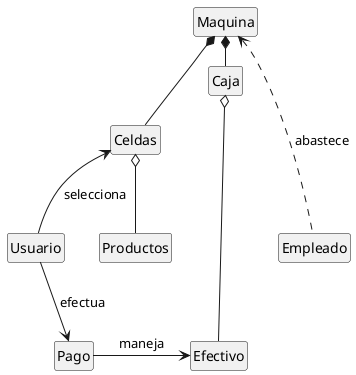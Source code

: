 @startuml diagramaDeClases
hide empty members
hide circles

class Maquina
class Pago
class Efectivo
class Usuario
class Productos
class Celdas
class Empleado
class Caja

Maquina *-- Celdas
Maquina *-r- Caja
Caja o-- Efectivo  
Celdas o-- Productos
Usuario -U-> Celdas : selecciona 
Usuario --> Pago : efectua 
Empleado .U..> Maquina : abastece
Pago -r-> Efectivo : maneja

@enduml
